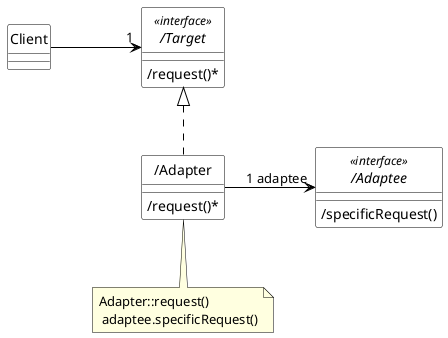 @startuml object-adapter

' left to right direction

hide circle

skinparam class {
    BackgroundColor white
    ArrowColor black
    BorderColor black
}

skinparam note {
    BackgroundColor lightyellow
    ArrowColor black
    BorderColor black
}

skinparam nodesep 90

class Client{
}

interface /Target <<interface>> {
    /request()*
}

class /Adapter {
    /request()*
}

interface /Adaptee <<interface>> {
    /specificRequest()
}


Client -right-> "1" "/Target"
"/Adapter" .up.|> "/Target"
"/Adapter" -right-> "1 adaptee" "/Adaptee"

note bottom of "/Adapter": Adapter::request()\n adaptee.specificRequest()

@enduml